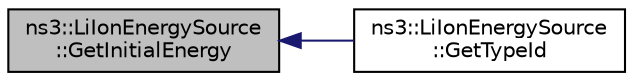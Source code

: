 digraph "ns3::LiIonEnergySource::GetInitialEnergy"
{
  edge [fontname="Helvetica",fontsize="10",labelfontname="Helvetica",labelfontsize="10"];
  node [fontname="Helvetica",fontsize="10",shape=record];
  rankdir="LR";
  Node1 [label="ns3::LiIonEnergySource\l::GetInitialEnergy",height=0.2,width=0.4,color="black", fillcolor="grey75", style="filled", fontcolor="black"];
  Node1 -> Node2 [dir="back",color="midnightblue",fontsize="10",style="solid"];
  Node2 [label="ns3::LiIonEnergySource\l::GetTypeId",height=0.2,width=0.4,color="black", fillcolor="white", style="filled",URL="$dd/d9d/classns3_1_1LiIonEnergySource.html#ae8939dafa5adcf6ad3528db1a479e829"];
}
